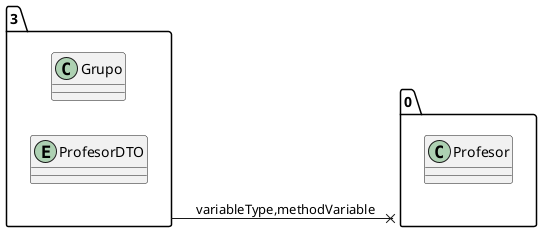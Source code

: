 @startuml 
allow_mixing
left to right direction
package "3"{
class Grupo
entity ProfesorDTO

}
package "0"{
class Profesor

}
"3" --x "0":variableType,methodVariable
@enduml